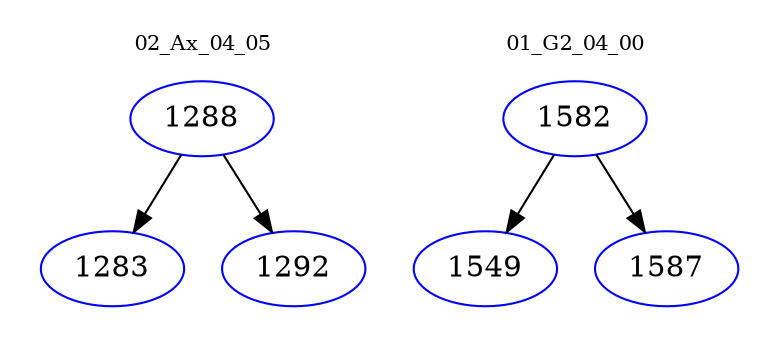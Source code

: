 digraph{
subgraph cluster_0 {
color = white
label = "02_Ax_04_05";
fontsize=10;
T0_1288 [label="1288", color="blue"]
T0_1288 -> T0_1283 [color="black"]
T0_1283 [label="1283", color="blue"]
T0_1288 -> T0_1292 [color="black"]
T0_1292 [label="1292", color="blue"]
}
subgraph cluster_1 {
color = white
label = "01_G2_04_00";
fontsize=10;
T1_1582 [label="1582", color="blue"]
T1_1582 -> T1_1549 [color="black"]
T1_1549 [label="1549", color="blue"]
T1_1582 -> T1_1587 [color="black"]
T1_1587 [label="1587", color="blue"]
}
}
